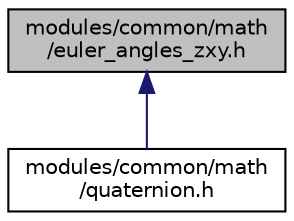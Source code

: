 digraph "modules/common/math/euler_angles_zxy.h"
{
  edge [fontname="Helvetica",fontsize="10",labelfontname="Helvetica",labelfontsize="10"];
  node [fontname="Helvetica",fontsize="10",shape=record];
  Node1 [label="modules/common/math\l/euler_angles_zxy.h",height=0.2,width=0.4,color="black", fillcolor="grey75", style="filled" fontcolor="black"];
  Node1 -> Node2 [dir="back",color="midnightblue",fontsize="10",style="solid",fontname="Helvetica"];
  Node2 [label="modules/common/math\l/quaternion.h",height=0.2,width=0.4,color="black", fillcolor="white", style="filled",URL="$quaternion_8h.html",tooltip="Contains a number of helper functions related to quaternions. The reader should refer to euler_angles..."];
}

